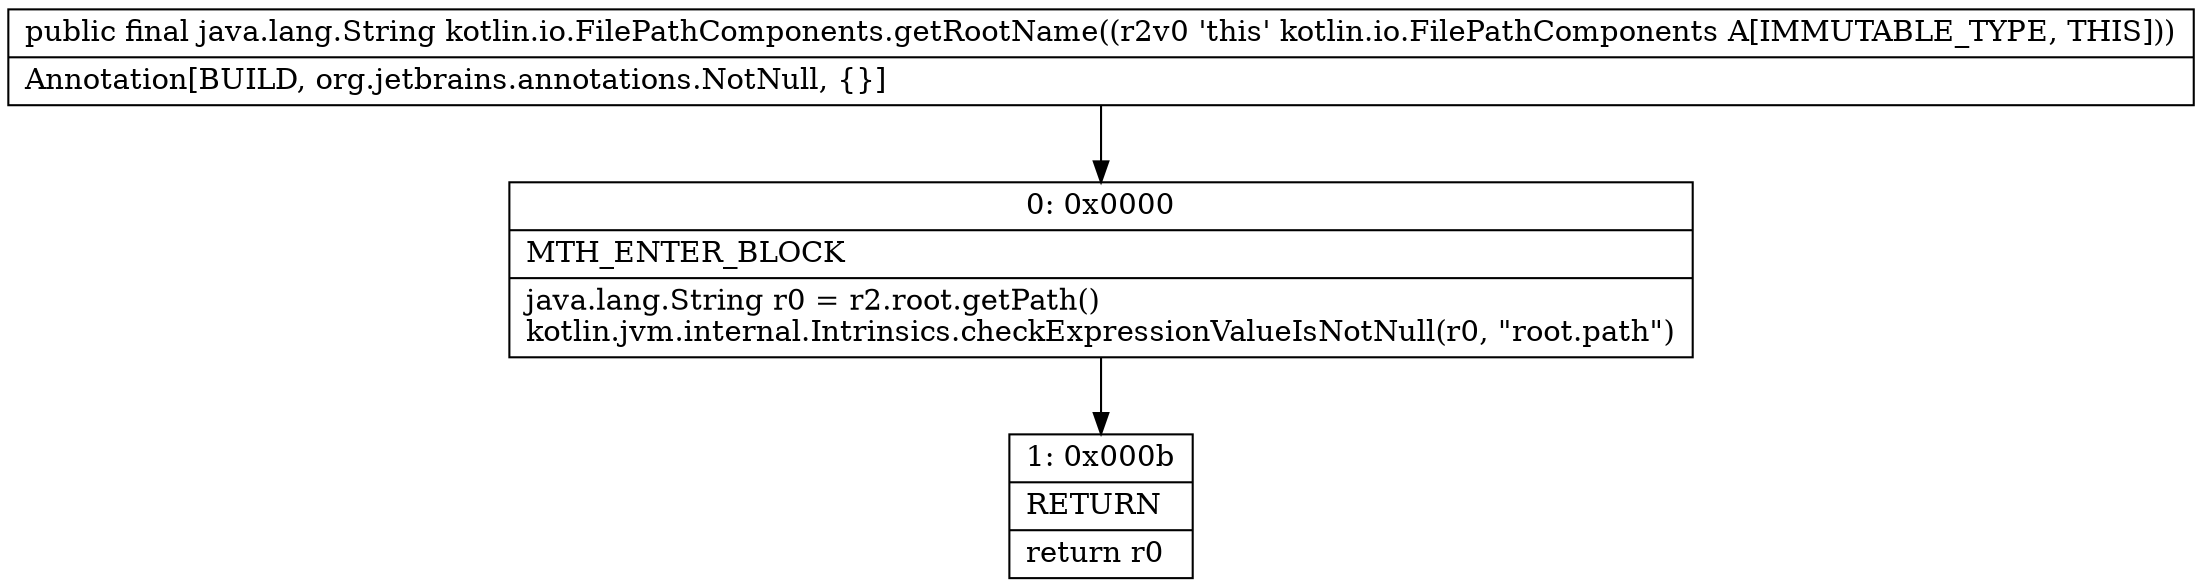 digraph "CFG forkotlin.io.FilePathComponents.getRootName()Ljava\/lang\/String;" {
Node_0 [shape=record,label="{0\:\ 0x0000|MTH_ENTER_BLOCK\l|java.lang.String r0 = r2.root.getPath()\lkotlin.jvm.internal.Intrinsics.checkExpressionValueIsNotNull(r0, \"root.path\")\l}"];
Node_1 [shape=record,label="{1\:\ 0x000b|RETURN\l|return r0\l}"];
MethodNode[shape=record,label="{public final java.lang.String kotlin.io.FilePathComponents.getRootName((r2v0 'this' kotlin.io.FilePathComponents A[IMMUTABLE_TYPE, THIS]))  | Annotation[BUILD, org.jetbrains.annotations.NotNull, \{\}]\l}"];
MethodNode -> Node_0;
Node_0 -> Node_1;
}

